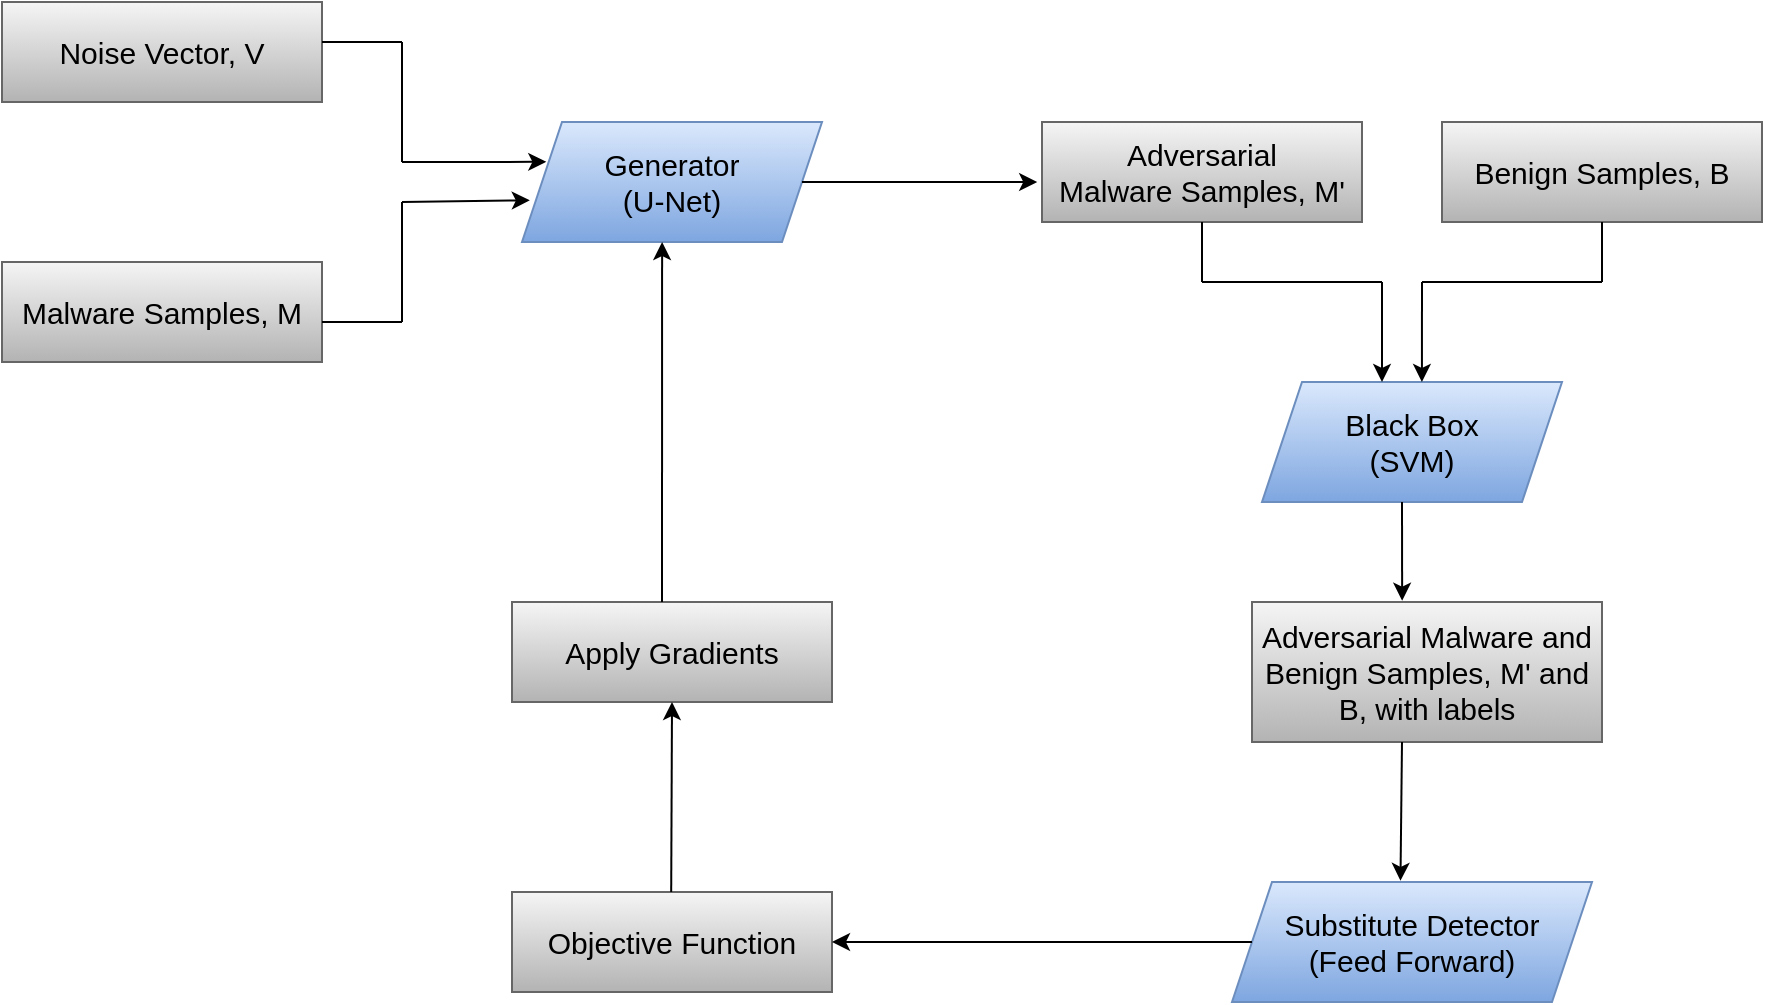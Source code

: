 <mxfile version="21.5.0" type="device">
  <diagram name="Page-1" id="9OsiWr2DK1uv8TPzktgw">
    <mxGraphModel dx="956" dy="1029" grid="1" gridSize="10" guides="1" tooltips="1" connect="1" arrows="1" fold="1" page="1" pageScale="1" pageWidth="827" pageHeight="1169" math="0" shadow="0">
      <root>
        <mxCell id="0" />
        <mxCell id="1" parent="0" />
        <mxCell id="HK-soE2jhvm3L1eewfno-1" value="&lt;font style=&quot;font-size: 15px;&quot;&gt;Noise Vector, V&lt;/font&gt;" style="rounded=0;whiteSpace=wrap;html=1;fillColor=#f5f5f5;gradientColor=#b3b3b3;strokeColor=#666666;" parent="1" vertex="1">
          <mxGeometry x="120" y="280" width="160" height="50" as="geometry" />
        </mxCell>
        <mxCell id="HK-soE2jhvm3L1eewfno-2" value="&lt;span style=&quot;font-size: 15px;&quot;&gt;Malware Samples, M&lt;/span&gt;" style="rounded=0;whiteSpace=wrap;html=1;fillColor=#f5f5f5;gradientColor=#b3b3b3;strokeColor=#666666;" parent="1" vertex="1">
          <mxGeometry x="120" y="410" width="160" height="50" as="geometry" />
        </mxCell>
        <mxCell id="HK-soE2jhvm3L1eewfno-3" value="&lt;font style=&quot;font-size: 15px;&quot;&gt;Generator&lt;br&gt;(U-Net)&lt;br&gt;&lt;/font&gt;" style="shape=parallelogram;perimeter=parallelogramPerimeter;whiteSpace=wrap;html=1;fixedSize=1;fillColor=#dae8fc;gradientColor=#7ea6e0;strokeColor=#6c8ebf;" parent="1" vertex="1">
          <mxGeometry x="380" y="340" width="150" height="60" as="geometry" />
        </mxCell>
        <mxCell id="HK-soE2jhvm3L1eewfno-4" value="&lt;span style=&quot;font-size: 15px;&quot;&gt;Adversarial &lt;br&gt;Malware Samples, M&#39;&lt;/span&gt;" style="rounded=0;whiteSpace=wrap;html=1;fillColor=#f5f5f5;gradientColor=#b3b3b3;strokeColor=#666666;" parent="1" vertex="1">
          <mxGeometry x="640" y="340" width="160" height="50" as="geometry" />
        </mxCell>
        <mxCell id="HK-soE2jhvm3L1eewfno-5" value="&lt;span style=&quot;font-size: 15px;&quot;&gt;Benign Samples, B&lt;/span&gt;" style="rounded=0;whiteSpace=wrap;html=1;fillColor=#f5f5f5;gradientColor=#b3b3b3;strokeColor=#666666;" parent="1" vertex="1">
          <mxGeometry x="840" y="340" width="160" height="50" as="geometry" />
        </mxCell>
        <mxCell id="HK-soE2jhvm3L1eewfno-6" value="&lt;font style=&quot;font-size: 15px;&quot;&gt;Black Box&lt;br&gt;(SVM)&lt;br&gt;&lt;/font&gt;" style="shape=parallelogram;perimeter=parallelogramPerimeter;whiteSpace=wrap;html=1;fixedSize=1;fillColor=#dae8fc;gradientColor=#7ea6e0;strokeColor=#6c8ebf;" parent="1" vertex="1">
          <mxGeometry x="750" y="470" width="150" height="60" as="geometry" />
        </mxCell>
        <mxCell id="HK-soE2jhvm3L1eewfno-7" value="&lt;span style=&quot;font-size: 15px;&quot;&gt;Adversarial Malware and Benign Samples, M&#39; and B, with labels&lt;/span&gt;" style="rounded=0;whiteSpace=wrap;html=1;fillColor=#f5f5f5;gradientColor=#b3b3b3;strokeColor=#666666;" parent="1" vertex="1">
          <mxGeometry x="745" y="580" width="175" height="70" as="geometry" />
        </mxCell>
        <mxCell id="HK-soE2jhvm3L1eewfno-8" value="&lt;font style=&quot;font-size: 15px;&quot;&gt;Substitute Detector&lt;br&gt;(Feed Forward)&lt;br&gt;&lt;/font&gt;" style="shape=parallelogram;perimeter=parallelogramPerimeter;whiteSpace=wrap;html=1;fixedSize=1;fillColor=#dae8fc;gradientColor=#7ea6e0;strokeColor=#6c8ebf;" parent="1" vertex="1">
          <mxGeometry x="735" y="720" width="180" height="60" as="geometry" />
        </mxCell>
        <mxCell id="HK-soE2jhvm3L1eewfno-9" value="&lt;span style=&quot;font-size: 15px;&quot;&gt;Objective Function&lt;/span&gt;" style="rounded=0;whiteSpace=wrap;html=1;fillColor=#f5f5f5;gradientColor=#b3b3b3;strokeColor=#666666;" parent="1" vertex="1">
          <mxGeometry x="375" y="725" width="160" height="50" as="geometry" />
        </mxCell>
        <mxCell id="HK-soE2jhvm3L1eewfno-10" value="&lt;span style=&quot;font-size: 15px;&quot;&gt;Apply Gradients&lt;/span&gt;" style="rounded=0;whiteSpace=wrap;html=1;fillColor=#f5f5f5;gradientColor=#b3b3b3;strokeColor=#666666;" parent="1" vertex="1">
          <mxGeometry x="375" y="580" width="160" height="50" as="geometry" />
        </mxCell>
        <mxCell id="HK-soE2jhvm3L1eewfno-12" value="" style="endArrow=none;html=1;rounded=0;" parent="1" edge="1">
          <mxGeometry width="50" height="50" relative="1" as="geometry">
            <mxPoint x="280" y="300" as="sourcePoint" />
            <mxPoint x="320" y="300" as="targetPoint" />
          </mxGeometry>
        </mxCell>
        <mxCell id="HK-soE2jhvm3L1eewfno-13" value="" style="endArrow=none;html=1;rounded=0;" parent="1" edge="1">
          <mxGeometry width="50" height="50" relative="1" as="geometry">
            <mxPoint x="320" y="360" as="sourcePoint" />
            <mxPoint x="320" y="300" as="targetPoint" />
          </mxGeometry>
        </mxCell>
        <mxCell id="HK-soE2jhvm3L1eewfno-14" value="" style="endArrow=classic;html=1;rounded=0;entryX=0.081;entryY=0.332;entryDx=0;entryDy=0;entryPerimeter=0;" parent="1" target="HK-soE2jhvm3L1eewfno-3" edge="1">
          <mxGeometry width="50" height="50" relative="1" as="geometry">
            <mxPoint x="320" y="360" as="sourcePoint" />
            <mxPoint x="370" y="310" as="targetPoint" />
          </mxGeometry>
        </mxCell>
        <mxCell id="HK-soE2jhvm3L1eewfno-16" value="" style="endArrow=none;html=1;rounded=0;" parent="1" edge="1">
          <mxGeometry width="50" height="50" relative="1" as="geometry">
            <mxPoint x="280" y="440" as="sourcePoint" />
            <mxPoint x="320" y="440" as="targetPoint" />
          </mxGeometry>
        </mxCell>
        <mxCell id="HK-soE2jhvm3L1eewfno-17" value="" style="endArrow=none;html=1;rounded=0;" parent="1" edge="1">
          <mxGeometry width="50" height="50" relative="1" as="geometry">
            <mxPoint x="320" y="440" as="sourcePoint" />
            <mxPoint x="320" y="380" as="targetPoint" />
          </mxGeometry>
        </mxCell>
        <mxCell id="HK-soE2jhvm3L1eewfno-18" value="" style="endArrow=classic;html=1;rounded=0;entryX=0.026;entryY=0.652;entryDx=0;entryDy=0;entryPerimeter=0;" parent="1" target="HK-soE2jhvm3L1eewfno-3" edge="1">
          <mxGeometry width="50" height="50" relative="1" as="geometry">
            <mxPoint x="320" y="380" as="sourcePoint" />
            <mxPoint x="370" y="330" as="targetPoint" />
          </mxGeometry>
        </mxCell>
        <mxCell id="HK-soE2jhvm3L1eewfno-19" value="" style="endArrow=classic;html=1;rounded=0;entryX=-0.015;entryY=0.6;entryDx=0;entryDy=0;entryPerimeter=0;" parent="1" target="HK-soE2jhvm3L1eewfno-4" edge="1">
          <mxGeometry width="50" height="50" relative="1" as="geometry">
            <mxPoint x="520" y="370" as="sourcePoint" />
            <mxPoint x="570" y="320" as="targetPoint" />
          </mxGeometry>
        </mxCell>
        <mxCell id="HK-soE2jhvm3L1eewfno-20" value="" style="endArrow=none;html=1;rounded=0;" parent="1" edge="1">
          <mxGeometry width="50" height="50" relative="1" as="geometry">
            <mxPoint x="720" y="420" as="sourcePoint" />
            <mxPoint x="720" y="390" as="targetPoint" />
          </mxGeometry>
        </mxCell>
        <mxCell id="HK-soE2jhvm3L1eewfno-21" value="" style="endArrow=none;html=1;rounded=0;" parent="1" edge="1">
          <mxGeometry width="50" height="50" relative="1" as="geometry">
            <mxPoint x="720" y="420" as="sourcePoint" />
            <mxPoint x="810" y="420" as="targetPoint" />
          </mxGeometry>
        </mxCell>
        <mxCell id="HK-soE2jhvm3L1eewfno-22" value="" style="endArrow=none;html=1;rounded=0;" parent="1" edge="1">
          <mxGeometry width="50" height="50" relative="1" as="geometry">
            <mxPoint x="920" y="420" as="sourcePoint" />
            <mxPoint x="920" y="390" as="targetPoint" />
          </mxGeometry>
        </mxCell>
        <mxCell id="HK-soE2jhvm3L1eewfno-23" value="" style="endArrow=none;html=1;rounded=0;" parent="1" edge="1">
          <mxGeometry width="50" height="50" relative="1" as="geometry">
            <mxPoint x="830" y="420" as="sourcePoint" />
            <mxPoint x="920" y="420" as="targetPoint" />
          </mxGeometry>
        </mxCell>
        <mxCell id="HK-soE2jhvm3L1eewfno-24" value="" style="endArrow=classic;html=1;rounded=0;entryX=0.4;entryY=0;entryDx=0;entryDy=0;entryPerimeter=0;" parent="1" target="HK-soE2jhvm3L1eewfno-6" edge="1">
          <mxGeometry width="50" height="50" relative="1" as="geometry">
            <mxPoint x="810" y="420" as="sourcePoint" />
            <mxPoint x="860" y="370" as="targetPoint" />
          </mxGeometry>
        </mxCell>
        <mxCell id="HK-soE2jhvm3L1eewfno-25" value="" style="endArrow=classic;html=1;rounded=0;entryX=0.533;entryY=0;entryDx=0;entryDy=0;entryPerimeter=0;" parent="1" target="HK-soE2jhvm3L1eewfno-6" edge="1">
          <mxGeometry width="50" height="50" relative="1" as="geometry">
            <mxPoint x="830" y="420" as="sourcePoint" />
            <mxPoint x="880" y="370" as="targetPoint" />
          </mxGeometry>
        </mxCell>
        <mxCell id="HK-soE2jhvm3L1eewfno-26" value="" style="endArrow=classic;html=1;rounded=0;entryX=0.429;entryY=-0.009;entryDx=0;entryDy=0;entryPerimeter=0;" parent="1" target="HK-soE2jhvm3L1eewfno-7" edge="1">
          <mxGeometry width="50" height="50" relative="1" as="geometry">
            <mxPoint x="820" y="530" as="sourcePoint" />
            <mxPoint x="870" y="480" as="targetPoint" />
          </mxGeometry>
        </mxCell>
        <mxCell id="HK-soE2jhvm3L1eewfno-27" value="" style="endArrow=classic;html=1;rounded=0;entryX=0.468;entryY=-0.01;entryDx=0;entryDy=0;entryPerimeter=0;" parent="1" target="HK-soE2jhvm3L1eewfno-8" edge="1">
          <mxGeometry width="50" height="50" relative="1" as="geometry">
            <mxPoint x="820" y="650" as="sourcePoint" />
            <mxPoint x="870" y="600" as="targetPoint" />
          </mxGeometry>
        </mxCell>
        <mxCell id="HK-soE2jhvm3L1eewfno-28" value="" style="endArrow=classic;html=1;rounded=0;entryX=1;entryY=0.5;entryDx=0;entryDy=0;" parent="1" target="HK-soE2jhvm3L1eewfno-9" edge="1">
          <mxGeometry width="50" height="50" relative="1" as="geometry">
            <mxPoint x="745" y="750" as="sourcePoint" />
            <mxPoint x="795" y="700" as="targetPoint" />
          </mxGeometry>
        </mxCell>
        <mxCell id="HK-soE2jhvm3L1eewfno-29" value="" style="endArrow=classic;html=1;rounded=0;entryX=0.5;entryY=1;entryDx=0;entryDy=0;" parent="1" target="HK-soE2jhvm3L1eewfno-10" edge="1">
          <mxGeometry width="50" height="50" relative="1" as="geometry">
            <mxPoint x="454.6" y="725" as="sourcePoint" />
            <mxPoint x="454.6" y="640" as="targetPoint" />
          </mxGeometry>
        </mxCell>
        <mxCell id="HK-soE2jhvm3L1eewfno-30" value="" style="endArrow=classic;html=1;rounded=0;entryX=0.467;entryY=1;entryDx=0;entryDy=0;entryPerimeter=0;" parent="1" target="HK-soE2jhvm3L1eewfno-3" edge="1">
          <mxGeometry width="50" height="50" relative="1" as="geometry">
            <mxPoint x="450" y="580" as="sourcePoint" />
            <mxPoint x="500" y="530" as="targetPoint" />
          </mxGeometry>
        </mxCell>
      </root>
    </mxGraphModel>
  </diagram>
</mxfile>
